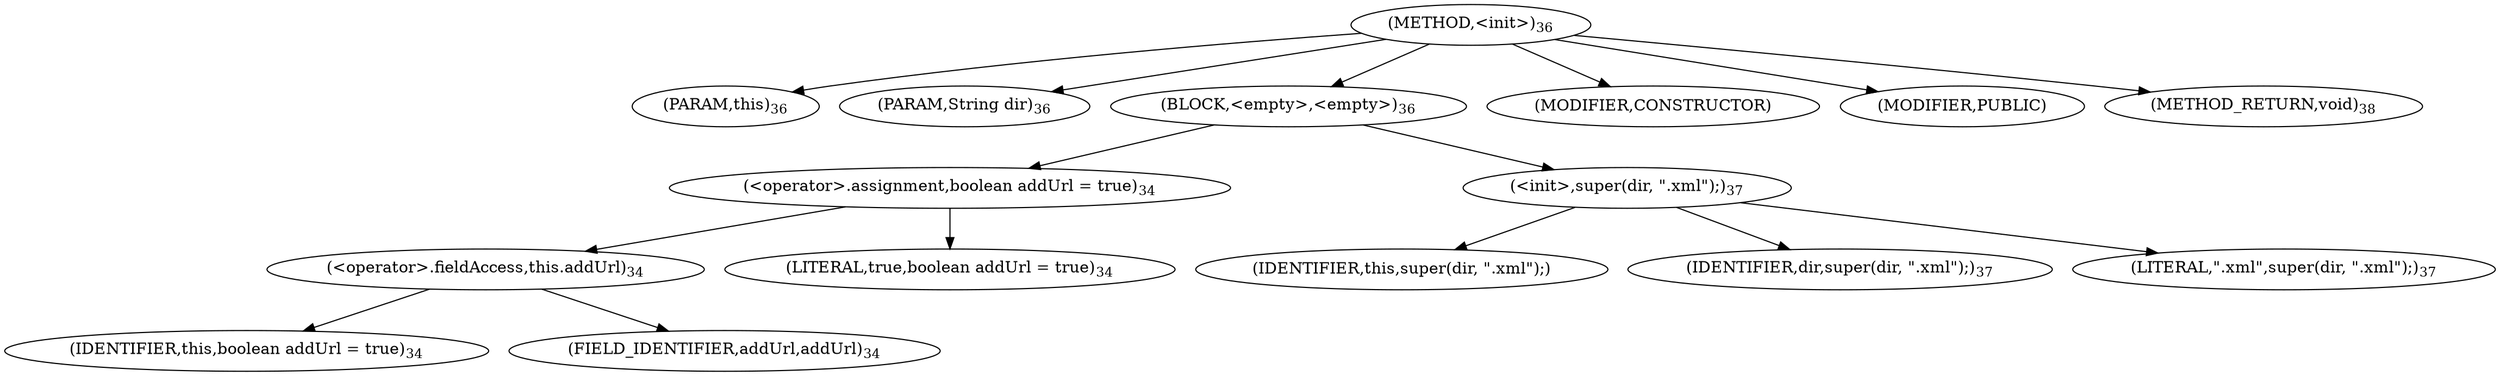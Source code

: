 digraph "&lt;init&gt;" {  
"47" [label = <(METHOD,&lt;init&gt;)<SUB>36</SUB>> ]
"4" [label = <(PARAM,this)<SUB>36</SUB>> ]
"48" [label = <(PARAM,String dir)<SUB>36</SUB>> ]
"49" [label = <(BLOCK,&lt;empty&gt;,&lt;empty&gt;)<SUB>36</SUB>> ]
"50" [label = <(&lt;operator&gt;.assignment,boolean addUrl = true)<SUB>34</SUB>> ]
"51" [label = <(&lt;operator&gt;.fieldAccess,this.addUrl)<SUB>34</SUB>> ]
"52" [label = <(IDENTIFIER,this,boolean addUrl = true)<SUB>34</SUB>> ]
"53" [label = <(FIELD_IDENTIFIER,addUrl,addUrl)<SUB>34</SUB>> ]
"54" [label = <(LITERAL,true,boolean addUrl = true)<SUB>34</SUB>> ]
"55" [label = <(&lt;init&gt;,super(dir, &quot;.xml&quot;);)<SUB>37</SUB>> ]
"3" [label = <(IDENTIFIER,this,super(dir, &quot;.xml&quot;);)> ]
"56" [label = <(IDENTIFIER,dir,super(dir, &quot;.xml&quot;);)<SUB>37</SUB>> ]
"57" [label = <(LITERAL,&quot;.xml&quot;,super(dir, &quot;.xml&quot;);)<SUB>37</SUB>> ]
"58" [label = <(MODIFIER,CONSTRUCTOR)> ]
"59" [label = <(MODIFIER,PUBLIC)> ]
"60" [label = <(METHOD_RETURN,void)<SUB>38</SUB>> ]
  "47" -> "4" 
  "47" -> "48" 
  "47" -> "49" 
  "47" -> "58" 
  "47" -> "59" 
  "47" -> "60" 
  "49" -> "50" 
  "49" -> "55" 
  "50" -> "51" 
  "50" -> "54" 
  "51" -> "52" 
  "51" -> "53" 
  "55" -> "3" 
  "55" -> "56" 
  "55" -> "57" 
}

